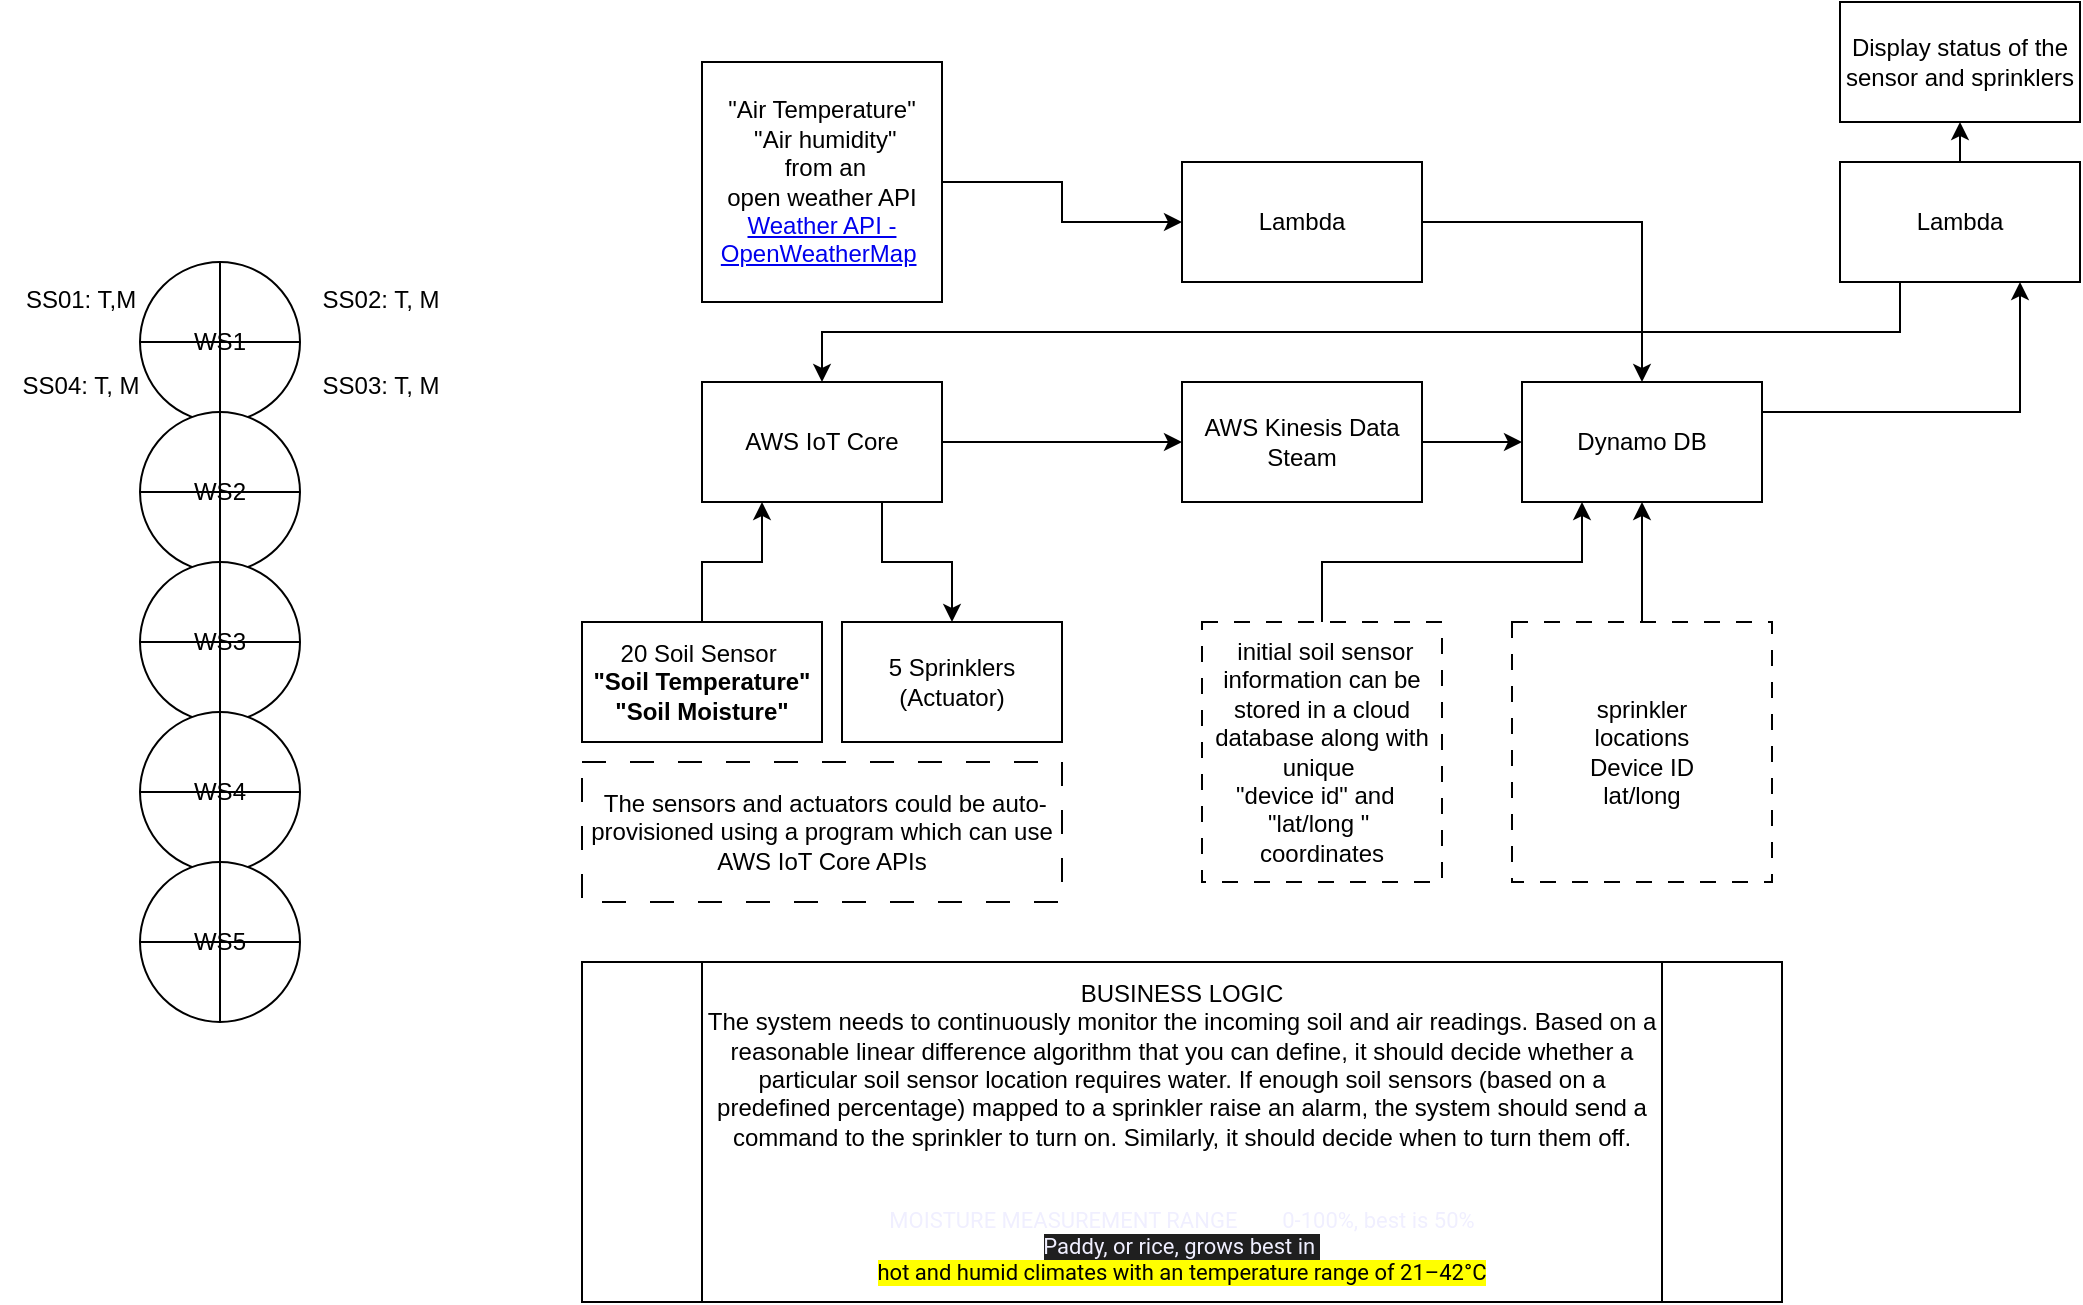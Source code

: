 <mxfile version="24.2.5" type="device">
  <diagram name="Page-1" id="72afKr7DsbJ7DzY8F38O">
    <mxGraphModel dx="1036" dy="607" grid="1" gridSize="10" guides="1" tooltips="1" connect="1" arrows="1" fold="1" page="1" pageScale="1" pageWidth="3300" pageHeight="2339" math="0" shadow="0">
      <root>
        <mxCell id="0" />
        <mxCell id="1" parent="0" />
        <mxCell id="BMO_gJypYWQfz7qLYVYy-26" style="edgeStyle=orthogonalEdgeStyle;rounded=0;orthogonalLoop=1;jettySize=auto;html=1;exitX=1;exitY=0.5;exitDx=0;exitDy=0;entryX=0;entryY=0.5;entryDx=0;entryDy=0;" parent="1" source="BMO_gJypYWQfz7qLYVYy-3" target="BMO_gJypYWQfz7qLYVYy-6" edge="1">
          <mxGeometry relative="1" as="geometry" />
        </mxCell>
        <mxCell id="BMO_gJypYWQfz7qLYVYy-29" style="edgeStyle=orthogonalEdgeStyle;rounded=0;orthogonalLoop=1;jettySize=auto;html=1;exitX=0.75;exitY=1;exitDx=0;exitDy=0;" parent="1" source="BMO_gJypYWQfz7qLYVYy-3" target="BMO_gJypYWQfz7qLYVYy-15" edge="1">
          <mxGeometry relative="1" as="geometry" />
        </mxCell>
        <mxCell id="BMO_gJypYWQfz7qLYVYy-3" value="AWS IoT Core" style="whiteSpace=wrap;html=1;" parent="1" vertex="1">
          <mxGeometry x="361" y="220" width="120" height="60" as="geometry" />
        </mxCell>
        <mxCell id="H-O-5pvnLsHWWHiVlwLh-4" style="edgeStyle=orthogonalEdgeStyle;rounded=0;orthogonalLoop=1;jettySize=auto;html=1;exitX=1;exitY=0.5;exitDx=0;exitDy=0;entryX=0;entryY=0.5;entryDx=0;entryDy=0;" parent="1" source="BMO_gJypYWQfz7qLYVYy-6" target="BMO_gJypYWQfz7qLYVYy-7" edge="1">
          <mxGeometry relative="1" as="geometry" />
        </mxCell>
        <mxCell id="BMO_gJypYWQfz7qLYVYy-6" value="AWS Kinesis Data Steam" style="whiteSpace=wrap;html=1;" parent="1" vertex="1">
          <mxGeometry x="601" y="220" width="120" height="60" as="geometry" />
        </mxCell>
        <mxCell id="H-O-5pvnLsHWWHiVlwLh-20" style="edgeStyle=orthogonalEdgeStyle;rounded=0;orthogonalLoop=1;jettySize=auto;html=1;exitX=1;exitY=0.25;exitDx=0;exitDy=0;entryX=0.75;entryY=1;entryDx=0;entryDy=0;startArrow=none;startFill=0;" parent="1" source="BMO_gJypYWQfz7qLYVYy-7" target="H-O-5pvnLsHWWHiVlwLh-14" edge="1">
          <mxGeometry relative="1" as="geometry" />
        </mxCell>
        <mxCell id="BMO_gJypYWQfz7qLYVYy-7" value="Dynamo DB" style="whiteSpace=wrap;html=1;" parent="1" vertex="1">
          <mxGeometry x="771" y="220" width="120" height="60" as="geometry" />
        </mxCell>
        <mxCell id="H-O-5pvnLsHWWHiVlwLh-3" style="edgeStyle=orthogonalEdgeStyle;rounded=0;orthogonalLoop=1;jettySize=auto;html=1;exitX=1;exitY=0.5;exitDx=0;exitDy=0;entryX=0;entryY=0.5;entryDx=0;entryDy=0;" parent="1" source="BMO_gJypYWQfz7qLYVYy-9" target="BMO_gJypYWQfz7qLYVYy-30" edge="1">
          <mxGeometry relative="1" as="geometry" />
        </mxCell>
        <mxCell id="BMO_gJypYWQfz7qLYVYy-9" value="&quot;Air Temperature&quot;&lt;div&gt;&amp;nbsp;&quot;Air humidity&quot;&lt;/div&gt;&lt;div&gt;&amp;nbsp;from an&lt;br&gt;open weather API&lt;div&gt;&lt;a href=&quot;https://openweathermap.org/api&quot;&gt;Weather API - OpenWeatherMap&lt;/a&gt;&amp;nbsp;&lt;br&gt;&lt;/div&gt;&lt;/div&gt;" style="whiteSpace=wrap;html=1;" parent="1" vertex="1">
          <mxGeometry x="361" y="60" width="120" height="120" as="geometry" />
        </mxCell>
        <mxCell id="BMO_gJypYWQfz7qLYVYy-13" style="edgeStyle=orthogonalEdgeStyle;rounded=0;orthogonalLoop=1;jettySize=auto;html=1;exitX=0.5;exitY=0;exitDx=0;exitDy=0;entryX=0.25;entryY=1;entryDx=0;entryDy=0;" parent="1" source="BMO_gJypYWQfz7qLYVYy-11" target="BMO_gJypYWQfz7qLYVYy-7" edge="1">
          <mxGeometry relative="1" as="geometry" />
        </mxCell>
        <mxCell id="BMO_gJypYWQfz7qLYVYy-11" value="&amp;nbsp;initial soil sensor information can be stored in a cloud database along with unique&amp;nbsp;&lt;div&gt;&quot;device id&quot; and&amp;nbsp;&amp;nbsp;&lt;div&gt;&quot;lat/long &quot;&amp;nbsp;&lt;/div&gt;&lt;div&gt;coordinates&lt;/div&gt;&lt;/div&gt;" style="whiteSpace=wrap;html=1;dashed=1;dashPattern=8 8;" parent="1" vertex="1">
          <mxGeometry x="611" y="340" width="120" height="130" as="geometry" />
        </mxCell>
        <mxCell id="H-O-5pvnLsHWWHiVlwLh-15" style="edgeStyle=orthogonalEdgeStyle;rounded=0;orthogonalLoop=1;jettySize=auto;html=1;exitX=0.5;exitY=0;exitDx=0;exitDy=0;entryX=0.5;entryY=1;entryDx=0;entryDy=0;" parent="1" source="BMO_gJypYWQfz7qLYVYy-12" target="BMO_gJypYWQfz7qLYVYy-7" edge="1">
          <mxGeometry relative="1" as="geometry" />
        </mxCell>
        <mxCell id="BMO_gJypYWQfz7qLYVYy-12" value="sprinkler&lt;br&gt;locations&lt;div&gt;Device ID&lt;/div&gt;&lt;div&gt;lat/long&lt;/div&gt;" style="whiteSpace=wrap;html=1;dashed=1;dashPattern=8 8;" parent="1" vertex="1">
          <mxGeometry x="766" y="340" width="130" height="130" as="geometry" />
        </mxCell>
        <mxCell id="BMO_gJypYWQfz7qLYVYy-15" value="5 Sprinklers (Actuator)" style="whiteSpace=wrap;html=1;" parent="1" vertex="1">
          <mxGeometry x="431" y="340" width="110" height="60" as="geometry" />
        </mxCell>
        <mxCell id="BMO_gJypYWQfz7qLYVYy-17" value="BUSINESS LOGIC&lt;div&gt;The system needs to continuously monitor the incoming soil and air readings. Based on a&lt;br&gt;reasonable linear difference algorithm that you can define, it should decide whether a particular soil sensor location requires water. If enough soil sensors (based on a predefined percentage) mapped to a sprinkler raise an alarm, the system should send a command to the sprinkler to turn on. Similarly, it should decide when to turn them off.&lt;/div&gt;&lt;div&gt;&lt;br&gt;&lt;/div&gt;&lt;div style=&quot;font-size: 11px;&quot;&gt;&lt;font style=&quot;font-size: 11px;&quot;&gt;&lt;br&gt;&lt;/font&gt;&lt;/div&gt;&lt;div style=&quot;font-size: 11px;&quot;&gt;&lt;div style=&quot;&quot;&gt;&lt;font style=&quot;font-size: 11px;&quot; face=&quot;Google Sans, Roboto, Helvetica Neue, Arial, sans-serif&quot; color=&quot;#f0efff&quot;&gt;MOISTURE MEASUREMENT RANGE&lt;span style=&quot;white-space: pre;&quot;&gt;&#x9;&lt;/span&gt;0-100%, best is 50%&lt;/font&gt;&lt;/div&gt;&lt;div style=&quot;&quot;&gt;&lt;font style=&quot;font-size: 11px;&quot;&gt;&lt;span style=&quot;background-color: rgb(31, 31, 31); color: rgb(240, 239, 255); font-family: &amp;quot;Google Sans&amp;quot;, Roboto, &amp;quot;Helvetica Neue&amp;quot;, Arial, sans-serif;&quot;&gt;Paddy, or rice, grows best in&amp;nbsp;&lt;/span&gt;&lt;br&gt;&lt;/font&gt;&lt;/div&gt;&lt;div style=&quot;&quot;&gt;&lt;mark style=&quot;font-family: &amp;quot;Google Sans&amp;quot;, Roboto, &amp;quot;Helvetica Neue&amp;quot;, Arial, sans-serif;&quot; class=&quot;QVRyCf&quot;&gt;&lt;font style=&quot;font-size: 11px;&quot;&gt;hot and humid climates with an temperature range of 21–42°C&lt;/font&gt;&lt;/mark&gt;&lt;/div&gt;&lt;/div&gt;" style="shape=process;whiteSpace=wrap;html=1;backgroundOutline=1;" parent="1" vertex="1">
          <mxGeometry x="301" y="510" width="600" height="170" as="geometry" />
        </mxCell>
        <mxCell id="BMO_gJypYWQfz7qLYVYy-24" style="edgeStyle=orthogonalEdgeStyle;rounded=0;orthogonalLoop=1;jettySize=auto;html=1;exitX=0.5;exitY=0;exitDx=0;exitDy=0;entryX=0.25;entryY=1;entryDx=0;entryDy=0;" parent="1" source="BMO_gJypYWQfz7qLYVYy-20" target="BMO_gJypYWQfz7qLYVYy-3" edge="1">
          <mxGeometry relative="1" as="geometry" />
        </mxCell>
        <mxCell id="BMO_gJypYWQfz7qLYVYy-20" value="20 Soil Sensor&lt;b&gt;&amp;nbsp;&lt;/b&gt;&lt;div&gt;&lt;b&gt;&quot;Soil Temperature&quot;&lt;/b&gt;&lt;/div&gt;&lt;div&gt;&lt;b&gt;&quot;Soil Moisture&quot;&lt;/b&gt;&lt;/div&gt;" style="whiteSpace=wrap;html=1;" parent="1" vertex="1">
          <mxGeometry x="301" y="340" width="120" height="60" as="geometry" />
        </mxCell>
        <mxCell id="H-O-5pvnLsHWWHiVlwLh-5" style="edgeStyle=orthogonalEdgeStyle;rounded=0;orthogonalLoop=1;jettySize=auto;html=1;exitX=1;exitY=0.5;exitDx=0;exitDy=0;entryX=0.5;entryY=0;entryDx=0;entryDy=0;" parent="1" source="BMO_gJypYWQfz7qLYVYy-30" target="BMO_gJypYWQfz7qLYVYy-7" edge="1">
          <mxGeometry relative="1" as="geometry" />
        </mxCell>
        <mxCell id="BMO_gJypYWQfz7qLYVYy-30" value="Lambda" style="whiteSpace=wrap;html=1;" parent="1" vertex="1">
          <mxGeometry x="601" y="110" width="120" height="60" as="geometry" />
        </mxCell>
        <mxCell id="BMO_gJypYWQfz7qLYVYy-31" value="Display status of the sensor and sprinklers" style="whiteSpace=wrap;html=1;" parent="1" vertex="1">
          <mxGeometry x="930" y="30" width="120" height="60" as="geometry" />
        </mxCell>
        <mxCell id="BMO_gJypYWQfz7qLYVYy-32" value="&amp;nbsp;The sensors and actuators could be auto-provisioned using a program which can use&lt;br/&gt;AWS IoT Core APIs" style="whiteSpace=wrap;html=1;dashed=1;dashPattern=12 12;" parent="1" vertex="1">
          <mxGeometry x="301" y="410" width="240" height="70" as="geometry" />
        </mxCell>
        <mxCell id="H-O-5pvnLsHWWHiVlwLh-6" value="WS1" style="shape=orEllipse;perimeter=ellipsePerimeter;whiteSpace=wrap;html=1;backgroundOutline=1;" parent="1" vertex="1">
          <mxGeometry x="80" y="160" width="80" height="80" as="geometry" />
        </mxCell>
        <mxCell id="H-O-5pvnLsHWWHiVlwLh-7" value="WS2" style="shape=orEllipse;perimeter=ellipsePerimeter;whiteSpace=wrap;html=1;backgroundOutline=1;" parent="1" vertex="1">
          <mxGeometry x="80" y="235" width="80" height="80" as="geometry" />
        </mxCell>
        <mxCell id="H-O-5pvnLsHWWHiVlwLh-8" value="WS3" style="shape=orEllipse;perimeter=ellipsePerimeter;whiteSpace=wrap;html=1;backgroundOutline=1;" parent="1" vertex="1">
          <mxGeometry x="80" y="310" width="80" height="80" as="geometry" />
        </mxCell>
        <mxCell id="H-O-5pvnLsHWWHiVlwLh-9" value="WS4" style="shape=orEllipse;perimeter=ellipsePerimeter;whiteSpace=wrap;html=1;backgroundOutline=1;" parent="1" vertex="1">
          <mxGeometry x="80" y="385" width="80" height="80" as="geometry" />
        </mxCell>
        <mxCell id="H-O-5pvnLsHWWHiVlwLh-10" value="WS5" style="shape=orEllipse;perimeter=ellipsePerimeter;whiteSpace=wrap;html=1;backgroundOutline=1;" parent="1" vertex="1">
          <mxGeometry x="80" y="460" width="80" height="80" as="geometry" />
        </mxCell>
        <mxCell id="H-O-5pvnLsHWWHiVlwLh-11" value="SS01: T,M&lt;div&gt;&lt;br&gt;&lt;/div&gt;&lt;div&gt;&lt;br&gt;&lt;div&gt;SS04: T, M&lt;/div&gt;&lt;/div&gt;" style="text;html=1;align=center;verticalAlign=middle;resizable=0;points=[];autosize=1;strokeColor=none;fillColor=none;" parent="1" vertex="1">
          <mxGeometry x="10" y="165" width="80" height="70" as="geometry" />
        </mxCell>
        <mxCell id="H-O-5pvnLsHWWHiVlwLh-12" value="SS02: T, M&lt;div&gt;&lt;br&gt;&lt;/div&gt;&lt;div&gt;&lt;br&gt;&lt;div&gt;SS03: T, M&lt;/div&gt;&lt;/div&gt;" style="text;html=1;align=center;verticalAlign=middle;resizable=0;points=[];autosize=1;strokeColor=none;fillColor=none;" parent="1" vertex="1">
          <mxGeometry x="160" y="165" width="80" height="70" as="geometry" />
        </mxCell>
        <mxCell id="H-O-5pvnLsHWWHiVlwLh-22" style="edgeStyle=orthogonalEdgeStyle;rounded=0;orthogonalLoop=1;jettySize=auto;html=1;exitX=0.25;exitY=1;exitDx=0;exitDy=0;entryX=0.5;entryY=0;entryDx=0;entryDy=0;" parent="1" source="H-O-5pvnLsHWWHiVlwLh-14" target="BMO_gJypYWQfz7qLYVYy-3" edge="1">
          <mxGeometry relative="1" as="geometry" />
        </mxCell>
        <mxCell id="pJ-4-wcMEGj7AElFEsC_-2" style="edgeStyle=orthogonalEdgeStyle;rounded=0;orthogonalLoop=1;jettySize=auto;html=1;exitX=0.5;exitY=0;exitDx=0;exitDy=0;entryX=0.5;entryY=1;entryDx=0;entryDy=0;" edge="1" parent="1" source="H-O-5pvnLsHWWHiVlwLh-14" target="BMO_gJypYWQfz7qLYVYy-31">
          <mxGeometry relative="1" as="geometry" />
        </mxCell>
        <mxCell id="H-O-5pvnLsHWWHiVlwLh-14" value="Lambda" style="whiteSpace=wrap;html=1;" parent="1" vertex="1">
          <mxGeometry x="930" y="110" width="120" height="60" as="geometry" />
        </mxCell>
      </root>
    </mxGraphModel>
  </diagram>
</mxfile>
